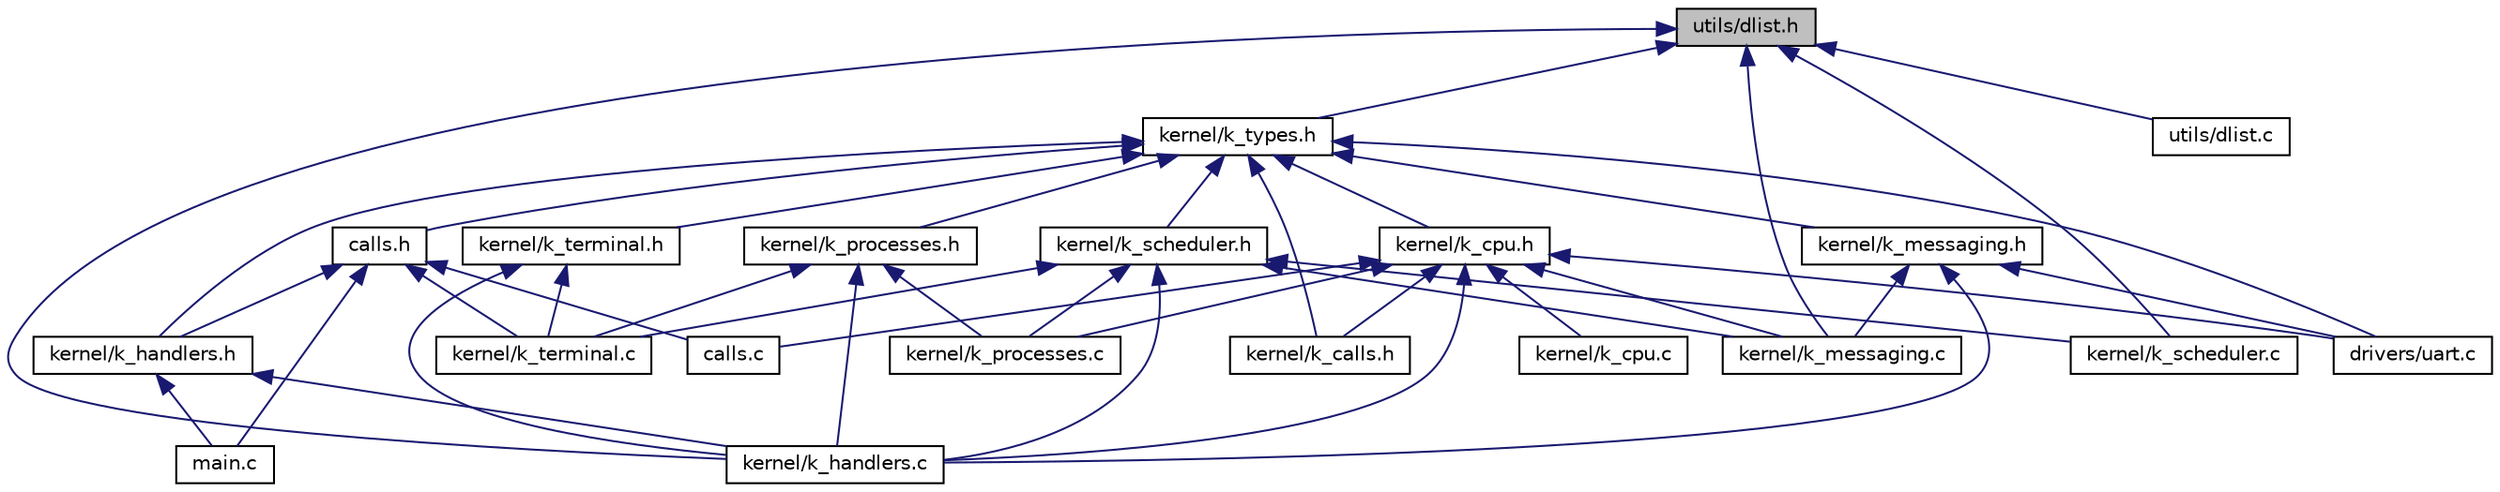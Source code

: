 digraph "utils/dlist.h"
{
 // LATEX_PDF_SIZE
  edge [fontname="Helvetica",fontsize="10",labelfontname="Helvetica",labelfontsize="10"];
  node [fontname="Helvetica",fontsize="10",shape=record];
  Node1 [label="utils/dlist.h",height=0.2,width=0.4,color="black", fillcolor="grey75", style="filled", fontcolor="black",tooltip="Contains all structures and function declarations on how to manage double linked lists."];
  Node1 -> Node2 [dir="back",color="midnightblue",fontsize="10",style="solid",fontname="Helvetica"];
  Node2 [label="kernel/k_types.h",height=0.2,width=0.4,color="black", fillcolor="white", style="filled",URL="$k__types_8h.html",tooltip="Defines all data types used through the kernel."];
  Node2 -> Node3 [dir="back",color="midnightblue",fontsize="10",style="solid",fontname="Helvetica"];
  Node3 [label="calls.h",height=0.2,width=0.4,color="black", fillcolor="white", style="filled",URL="$calls_8h.html",tooltip="Defines all kernel calls that the user has access to."];
  Node3 -> Node4 [dir="back",color="midnightblue",fontsize="10",style="solid",fontname="Helvetica"];
  Node4 [label="calls.c",height=0.2,width=0.4,color="black", fillcolor="white", style="filled",URL="$calls_8c.html",tooltip="Contains all the kernel call functions that user programs have access to."];
  Node3 -> Node5 [dir="back",color="midnightblue",fontsize="10",style="solid",fontname="Helvetica"];
  Node5 [label="kernel/k_handlers.h",height=0.2,width=0.4,color="black", fillcolor="white", style="filled",URL="$k__handlers_8h.html",tooltip="Defines all the functions and entities pertaining towards the kernel's trap handlers and initializer ..."];
  Node5 -> Node6 [dir="back",color="midnightblue",fontsize="10",style="solid",fontname="Helvetica"];
  Node6 [label="kernel/k_handlers.c",height=0.2,width=0.4,color="black", fillcolor="white", style="filled",URL="$k__handlers_8c.html",tooltip="Contains all functions pertaining towards the kernel's trap handlers and initializer functions."];
  Node5 -> Node7 [dir="back",color="midnightblue",fontsize="10",style="solid",fontname="Helvetica"];
  Node7 [label="main.c",height=0.2,width=0.4,color="black", fillcolor="white", style="filled",URL="$main_8c.html",tooltip="Entry point of the embedded kernel."];
  Node3 -> Node8 [dir="back",color="midnightblue",fontsize="10",style="solid",fontname="Helvetica"];
  Node8 [label="kernel/k_terminal.c",height=0.2,width=0.4,color="black", fillcolor="white", style="filled",URL="$k__terminal_8c.html",tooltip="Contains the terminal process and all its supporting functionality."];
  Node3 -> Node7 [dir="back",color="midnightblue",fontsize="10",style="solid",fontname="Helvetica"];
  Node2 -> Node9 [dir="back",color="midnightblue",fontsize="10",style="solid",fontname="Helvetica"];
  Node9 [label="drivers/uart.c",height=0.2,width=0.4,color="black", fillcolor="white", style="filled",URL="$uart_8c.html",tooltip="Contains functionality to operate the UART0 driver for the tiva board."];
  Node2 -> Node10 [dir="back",color="midnightblue",fontsize="10",style="solid",fontname="Helvetica"];
  Node10 [label="kernel/k_calls.h",height=0.2,width=0.4,color="black", fillcolor="white", style="filled",URL="$k__calls_8h.html",tooltip="Defines all priviledged functions and entities regarding kernel calls."];
  Node2 -> Node11 [dir="back",color="midnightblue",fontsize="10",style="solid",fontname="Helvetica"];
  Node11 [label="kernel/k_cpu.h",height=0.2,width=0.4,color="black", fillcolor="white", style="filled",URL="$k__cpu_8h.html",tooltip="Contains all definitions and entities regarding the cpu-specific operations that the embedded kernel ..."];
  Node11 -> Node4 [dir="back",color="midnightblue",fontsize="10",style="solid",fontname="Helvetica"];
  Node11 -> Node9 [dir="back",color="midnightblue",fontsize="10",style="solid",fontname="Helvetica"];
  Node11 -> Node10 [dir="back",color="midnightblue",fontsize="10",style="solid",fontname="Helvetica"];
  Node11 -> Node12 [dir="back",color="midnightblue",fontsize="10",style="solid",fontname="Helvetica"];
  Node12 [label="kernel/k_cpu.c",height=0.2,width=0.4,color="black", fillcolor="white", style="filled",URL="$k__cpu_8c.html",tooltip="Contains the implementations of all CPU specific functionality that the kernel requires to operate."];
  Node11 -> Node6 [dir="back",color="midnightblue",fontsize="10",style="solid",fontname="Helvetica"];
  Node11 -> Node13 [dir="back",color="midnightblue",fontsize="10",style="solid",fontname="Helvetica"];
  Node13 [label="kernel/k_messaging.c",height=0.2,width=0.4,color="black", fillcolor="white", style="filled",URL="$k__messaging_8c.html",tooltip="Contains all message and message box allocation management and all supporting functionality regarding..."];
  Node11 -> Node14 [dir="back",color="midnightblue",fontsize="10",style="solid",fontname="Helvetica"];
  Node14 [label="kernel/k_processes.c",height=0.2,width=0.4,color="black", fillcolor="white", style="filled",URL="$k__processes_8c.html",tooltip="Contains the process allocation management and all supporting functionality related to the kernel pro..."];
  Node2 -> Node5 [dir="back",color="midnightblue",fontsize="10",style="solid",fontname="Helvetica"];
  Node2 -> Node15 [dir="back",color="midnightblue",fontsize="10",style="solid",fontname="Helvetica"];
  Node15 [label="kernel/k_scheduler.h",height=0.2,width=0.4,color="black", fillcolor="white", style="filled",URL="$k__scheduler_8h.html",tooltip="Defines all the functions and entities related to kernel scheduling."];
  Node15 -> Node6 [dir="back",color="midnightblue",fontsize="10",style="solid",fontname="Helvetica"];
  Node15 -> Node13 [dir="back",color="midnightblue",fontsize="10",style="solid",fontname="Helvetica"];
  Node15 -> Node14 [dir="back",color="midnightblue",fontsize="10",style="solid",fontname="Helvetica"];
  Node15 -> Node16 [dir="back",color="midnightblue",fontsize="10",style="solid",fontname="Helvetica"];
  Node16 [label="kernel/k_scheduler.c",height=0.2,width=0.4,color="black", fillcolor="white", style="filled",URL="$k__scheduler_8c.html",tooltip="Contains The System's process queues and all the supporting functionality to schedule process in the ..."];
  Node15 -> Node8 [dir="back",color="midnightblue",fontsize="10",style="solid",fontname="Helvetica"];
  Node2 -> Node17 [dir="back",color="midnightblue",fontsize="10",style="solid",fontname="Helvetica"];
  Node17 [label="kernel/k_processes.h",height=0.2,width=0.4,color="black", fillcolor="white", style="filled",URL="$k__processes_8h.html",tooltip="Contains all functions and entities related to processes and process control blocks."];
  Node17 -> Node6 [dir="back",color="midnightblue",fontsize="10",style="solid",fontname="Helvetica"];
  Node17 -> Node14 [dir="back",color="midnightblue",fontsize="10",style="solid",fontname="Helvetica"];
  Node17 -> Node8 [dir="back",color="midnightblue",fontsize="10",style="solid",fontname="Helvetica"];
  Node2 -> Node18 [dir="back",color="midnightblue",fontsize="10",style="solid",fontname="Helvetica"];
  Node18 [label="kernel/k_messaging.h",height=0.2,width=0.4,color="black", fillcolor="white", style="filled",URL="$k__messaging_8h.html",tooltip="Contains all definitions and function prototypes regarding inter-process communications via messaging..."];
  Node18 -> Node9 [dir="back",color="midnightblue",fontsize="10",style="solid",fontname="Helvetica"];
  Node18 -> Node6 [dir="back",color="midnightblue",fontsize="10",style="solid",fontname="Helvetica"];
  Node18 -> Node13 [dir="back",color="midnightblue",fontsize="10",style="solid",fontname="Helvetica"];
  Node2 -> Node19 [dir="back",color="midnightblue",fontsize="10",style="solid",fontname="Helvetica"];
  Node19 [label="kernel/k_terminal.h",height=0.2,width=0.4,color="black", fillcolor="white", style="filled",URL="$k__terminal_8h.html",tooltip=" "];
  Node19 -> Node6 [dir="back",color="midnightblue",fontsize="10",style="solid",fontname="Helvetica"];
  Node19 -> Node8 [dir="back",color="midnightblue",fontsize="10",style="solid",fontname="Helvetica"];
  Node1 -> Node6 [dir="back",color="midnightblue",fontsize="10",style="solid",fontname="Helvetica"];
  Node1 -> Node13 [dir="back",color="midnightblue",fontsize="10",style="solid",fontname="Helvetica"];
  Node1 -> Node16 [dir="back",color="midnightblue",fontsize="10",style="solid",fontname="Helvetica"];
  Node1 -> Node20 [dir="back",color="midnightblue",fontsize="10",style="solid",fontname="Helvetica"];
  Node20 [label="utils/dlist.c",height=0.2,width=0.4,color="black", fillcolor="white", style="filled",URL="$dlist_8c.html",tooltip="Contains all functionality on how to manage double linked lists."];
}
